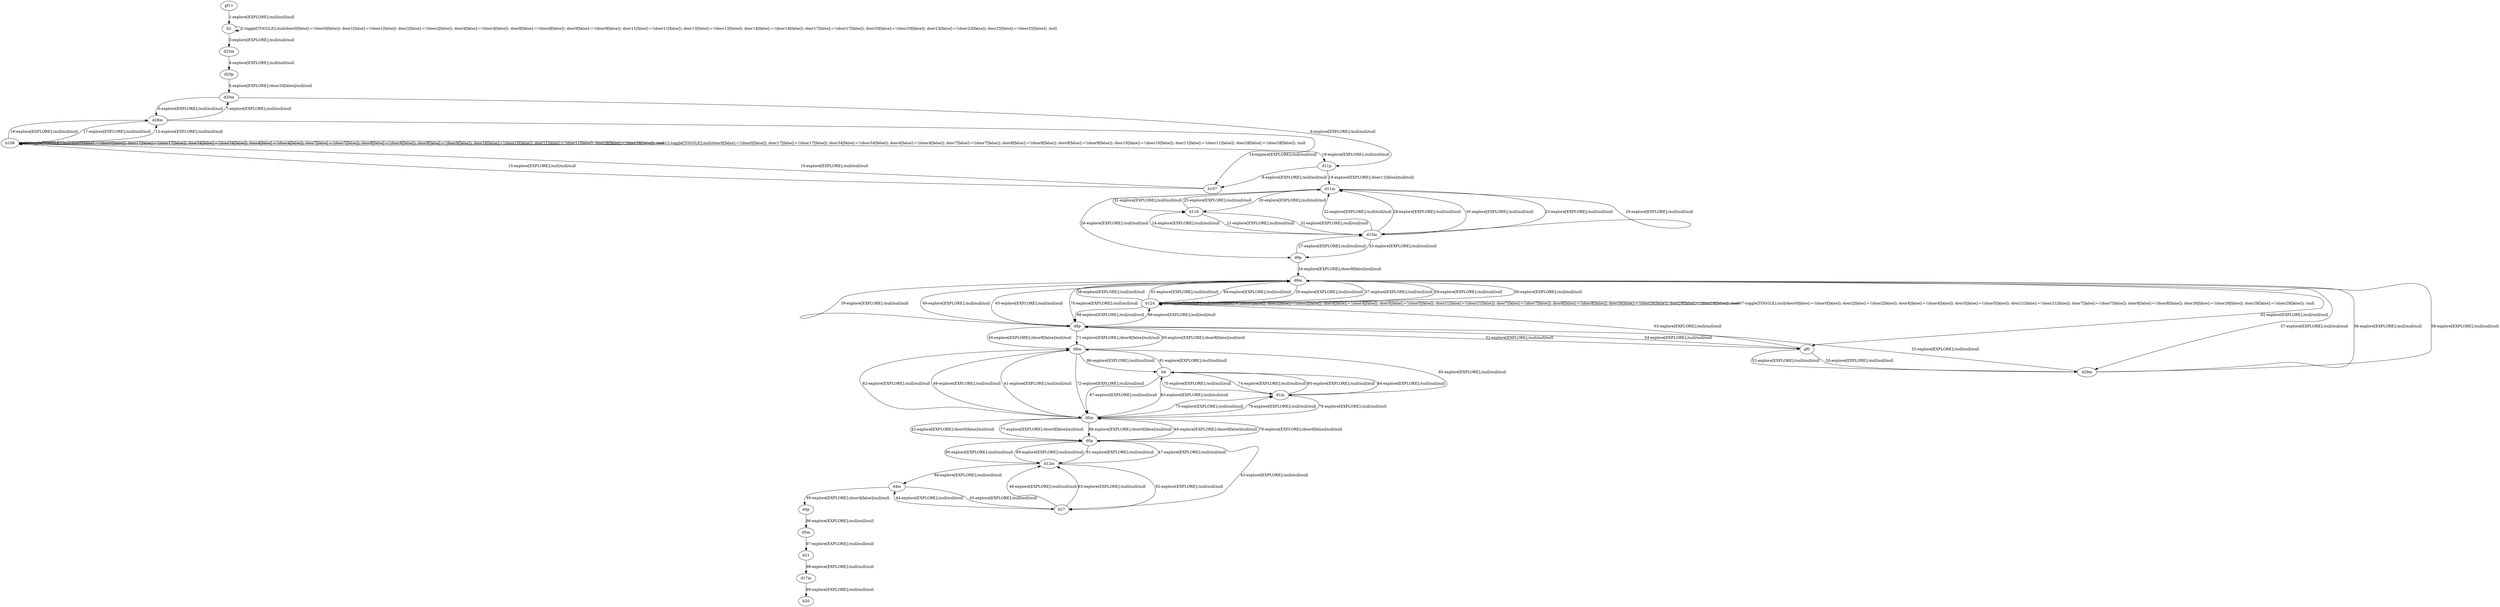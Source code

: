 # Total number of goals covered by this test: 1
# d17m --> b20

digraph g {
"gf11" -> "b2" [label = "1-explore[EXPLORE];/null/null/null"];
"b2" -> "b2" [label = "2-toggle[TOGGLE];/null/door0[false]:=!(door0[false]); door1[false]:=!(door1[false]); door2[false]:=!(door2[false]); door4[false]:=!(door4[false]); door8[false]:=!(door8[false]); door9[false]:=!(door9[false]); door11[false]:=!(door11[false]); door13[false]:=!(door13[false]); door14[false]:=!(door14[false]); door17[false]:=!(door17[false]); door20[false]:=!(door20[false]); door23[false]:=!(door23[false]); door25[false]:=!(door25[false]); /null"];
"b2" -> "d25m" [label = "3-explore[EXPLORE];/null/null/null"];
"d25m" -> "d20p" [label = "4-explore[EXPLORE];/null/null/null"];
"d20p" -> "d20m" [label = "5-explore[EXPLORE];/door20[false]/null/null"];
"d20m" -> "d28m" [label = "6-explore[EXPLORE];/null/null/null"];
"d28m" -> "d20m" [label = "7-explore[EXPLORE];/null/null/null"];
"d20m" -> "d11p" [label = "8-explore[EXPLORE];/null/null/null"];
"d11p" -> "b107" [label = "9-explore[EXPLORE];/null/null/null"];
"b107" -> "b108" [label = "10-explore[EXPLORE];/null/null/null"];
"b108" -> "b108" [label = "11-toggle[TOGGLE];/null/door0[false]:=!(door0[false]); door17[false]:=!(door17[false]); door34[false]:=!(door34[false]); door4[false]:=!(door4[false]); door7[false]:=!(door7[false]); door8[false]:=!(door8[false]); door9[false]:=!(door9[false]); door10[false]:=!(door10[false]); door11[false]:=!(door11[false]); door28[false]:=!(door28[false]); /null"];
"b108" -> "b108" [label = "12-toggle[TOGGLE];/null/door0[false]:=!(door0[false]); door17[false]:=!(door17[false]); door34[false]:=!(door34[false]); door4[false]:=!(door4[false]); door7[false]:=!(door7[false]); door8[false]:=!(door8[false]); door9[false]:=!(door9[false]); door10[false]:=!(door10[false]); door11[false]:=!(door11[false]); door28[false]:=!(door28[false]); /null"];
"b108" -> "d28m" [label = "13-explore[EXPLORE];/null/null/null"];
"d28m" -> "b107" [label = "14-explore[EXPLORE];/null/null/null"];
"b107" -> "b108" [label = "15-explore[EXPLORE];/null/null/null"];
"b108" -> "d28m" [label = "16-explore[EXPLORE];/null/null/null"];
"d28m" -> "b108" [label = "17-explore[EXPLORE];/null/null/null"];
"b108" -> "d11p" [label = "18-explore[EXPLORE];/null/null/null"];
"d11p" -> "d11m" [label = "19-explore[EXPLORE];/door11[false]/null/null"];
"d11m" -> "b118" [label = "20-explore[EXPLORE];/null/null/null"];
"b118" -> "d13m" [label = "21-explore[EXPLORE];/null/null/null"];
"d13m" -> "d11m" [label = "22-explore[EXPLORE];/null/null/null"];
"d11m" -> "d13m" [label = "23-explore[EXPLORE];/null/null/null"];
"d13m" -> "b118" [label = "24-explore[EXPLORE];/null/null/null"];
"b118" -> "d11m" [label = "25-explore[EXPLORE];/null/null/null"];
"d11m" -> "d9p" [label = "26-explore[EXPLORE];/null/null/null"];
"d9p" -> "d13m" [label = "27-explore[EXPLORE];/null/null/null"];
"d13m" -> "d11m" [label = "28-explore[EXPLORE];/null/null/null"];
"d11m" -> "d13m" [label = "29-explore[EXPLORE];/null/null/null"];
"d13m" -> "d11m" [label = "30-explore[EXPLORE];/null/null/null"];
"d11m" -> "b118" [label = "31-explore[EXPLORE];/null/null/null"];
"b118" -> "d13m" [label = "32-explore[EXPLORE];/null/null/null"];
"d13m" -> "d9p" [label = "33-explore[EXPLORE];/null/null/null"];
"d9p" -> "d9m" [label = "34-explore[EXPLORE];/door9[false]/null/null"];
"d9m" -> "b124" [label = "35-explore[EXPLORE];/null/null/null"];
"b124" -> "d9m" [label = "36-explore[EXPLORE];/null/null/null"];
"d9m" -> "b124" [label = "37-explore[EXPLORE];/null/null/null"];
"b124" -> "d9m" [label = "38-explore[EXPLORE];/null/null/null"];
"d9m" -> "d8p" [label = "39-explore[EXPLORE];/null/null/null"];
"d8p" -> "d8m" [label = "40-explore[EXPLORE];/door8[false]/null/null"];
"d8m" -> "d0m" [label = "41-explore[EXPLORE];/null/null/null"];
"d0m" -> "d0p" [label = "42-explore[EXPLORE];/door0[false]/null/null"];
"d0p" -> "b27" [label = "43-explore[EXPLORE];/null/null/null"];
"b27" -> "d4m" [label = "44-explore[EXPLORE];/null/null/null"];
"d4m" -> "b27" [label = "45-explore[EXPLORE];/null/null/null"];
"b27" -> "d12m" [label = "46-explore[EXPLORE];/null/null/null"];
"d12m" -> "d0p" [label = "47-explore[EXPLORE];/null/null/null"];
"d0p" -> "d0m" [label = "48-explore[EXPLORE];/door0[false]/null/null"];
"d0m" -> "d8m" [label = "49-explore[EXPLORE];/null/null/null"];
"d8m" -> "d8p" [label = "50-explore[EXPLORE];/door8[false]/null/null"];
"d8p" -> "gf0" [label = "51-explore[EXPLORE];/null/null/null"];
"gf0" -> "d29m" [label = "52-explore[EXPLORE];/null/null/null"];
"d29m" -> "d8p" [label = "53-explore[EXPLORE];/null/null/null"];
"d8p" -> "gf0" [label = "54-explore[EXPLORE];/null/null/null"];
"gf0" -> "d29m" [label = "55-explore[EXPLORE];/null/null/null"];
"d29m" -> "d9m" [label = "56-explore[EXPLORE];/null/null/null"];
"d9m" -> "d29m" [label = "57-explore[EXPLORE];/null/null/null"];
"d29m" -> "d9m" [label = "58-explore[EXPLORE];/null/null/null"];
"d9m" -> "b124" [label = "59-explore[EXPLORE];/null/null/null"];
"b124" -> "b124" [label = "60-toggle[TOGGLE];/null/door0[false]:=!(door0[false]); door2[false]:=!(door2[false]); door4[false]:=!(door4[false]); door5[false]:=!(door5[false]); door21[false]:=!(door21[false]); door7[false]:=!(door7[false]); door8[false]:=!(door8[false]); door26[false]:=!(door26[false]); door29[false]:=!(door29[false]); /null"];
"b124" -> "d9m" [label = "61-explore[EXPLORE];/null/null/null"];
"d9m" -> "gf0" [label = "62-explore[EXPLORE];/null/null/null"];
"gf0" -> "b124" [label = "63-explore[EXPLORE];/null/null/null"];
"b124" -> "d9m" [label = "64-explore[EXPLORE];/null/null/null"];
"d9m" -> "d8p" [label = "65-explore[EXPLORE];/null/null/null"];
"d8p" -> "b124" [label = "66-explore[EXPLORE];/null/null/null"];
"b124" -> "b124" [label = "67-toggle[TOGGLE];/null/door0[false]:=!(door0[false]); door2[false]:=!(door2[false]); door4[false]:=!(door4[false]); door5[false]:=!(door5[false]); door21[false]:=!(door21[false]); door7[false]:=!(door7[false]); door8[false]:=!(door8[false]); door26[false]:=!(door26[false]); door29[false]:=!(door29[false]); /null"];
"b124" -> "d8p" [label = "68-explore[EXPLORE];/null/null/null"];
"d8p" -> "d9m" [label = "69-explore[EXPLORE];/null/null/null"];
"d9m" -> "d8p" [label = "70-explore[EXPLORE];/null/null/null"];
"d8p" -> "d8m" [label = "71-explore[EXPLORE];/door8[false]/null/null"];
"d8m" -> "d0m" [label = "72-explore[EXPLORE];/null/null/null"];
"d0m" -> "d1m" [label = "73-explore[EXPLORE];/null/null/null"];
"d1m" -> "b4" [label = "74-explore[EXPLORE];/null/null/null"];
"b4" -> "d1m" [label = "75-explore[EXPLORE];/null/null/null"];
"d1m" -> "d0m" [label = "76-explore[EXPLORE];/null/null/null"];
"d0m" -> "d0p" [label = "77-explore[EXPLORE];/door0[false]/null/null"];
"d0p" -> "d0m" [label = "78-explore[EXPLORE];/door0[false]/null/null"];
"d0m" -> "d1m" [label = "79-explore[EXPLORE];/null/null/null"];
"d1m" -> "b4" [label = "80-explore[EXPLORE];/null/null/null"];
"b4" -> "d8m" [label = "81-explore[EXPLORE];/null/null/null"];
"d8m" -> "d0m" [label = "82-explore[EXPLORE];/null/null/null"];
"d0m" -> "b4" [label = "83-explore[EXPLORE];/null/null/null"];
"b4" -> "d1m" [label = "84-explore[EXPLORE];/null/null/null"];
"d1m" -> "d8m" [label = "85-explore[EXPLORE];/null/null/null"];
"d8m" -> "b4" [label = "86-explore[EXPLORE];/null/null/null"];
"b4" -> "d0m" [label = "87-explore[EXPLORE];/null/null/null"];
"d0m" -> "d0p" [label = "88-explore[EXPLORE];/door0[false]/null/null"];
"d0p" -> "d12m" [label = "89-explore[EXPLORE];/null/null/null"];
"d12m" -> "d0p" [label = "90-explore[EXPLORE];/null/null/null"];
"d0p" -> "d12m" [label = "91-explore[EXPLORE];/null/null/null"];
"d12m" -> "b27" [label = "92-explore[EXPLORE];/null/null/null"];
"b27" -> "d12m" [label = "93-explore[EXPLORE];/null/null/null"];
"d12m" -> "d4m" [label = "94-explore[EXPLORE];/null/null/null"];
"d4m" -> "d4p" [label = "95-explore[EXPLORE];/door4[false]/null/null"];
"d4p" -> "d5m" [label = "96-explore[EXPLORE];/null/null/null"];
"d5m" -> "b21" [label = "97-explore[EXPLORE];/null/null/null"];
"b21" -> "d17m" [label = "98-explore[EXPLORE];/null/null/null"];
"d17m" -> "b20" [label = "99-explore[EXPLORE];/null/null/null"];
}